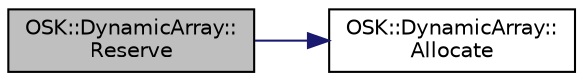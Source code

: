 digraph "OSK::DynamicArray::Reserve"
{
 // LATEX_PDF_SIZE
  edge [fontname="Helvetica",fontsize="10",labelfontname="Helvetica",labelfontsize="10"];
  node [fontname="Helvetica",fontsize="10",shape=record];
  rankdir="LR";
  Node1 [label="OSK::DynamicArray::\lReserve",height=0.2,width=0.4,color="black", fillcolor="grey75", style="filled", fontcolor="black",tooltip="Cambia el tamaño del array. Los datos se conservan, siempre que se pueda."];
  Node1 -> Node2 [color="midnightblue",fontsize="10",style="solid"];
  Node2 [label="OSK::DynamicArray::\lAllocate",height=0.2,width=0.4,color="black", fillcolor="white", style="filled",URL="$class_o_s_k_1_1_dynamic_array.html#acf322bf27bf4bfd581079500c67171a6",tooltip="Reserva espacio para 'size' elementos. Preserva los elementos anteriores."];
}
